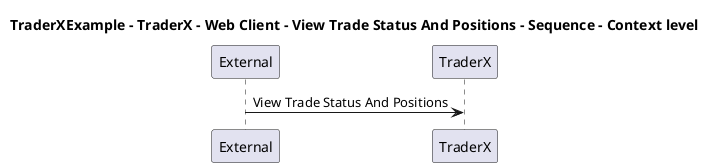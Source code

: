 @startuml

title TraderXExample - TraderX - Web Client - View Trade Status And Positions - Sequence - Context level

participant "External" as C4InterFlow.SoftwareSystems.ExternalSystem
participant "TraderX" as TraderXExample.SoftwareSystems.TraderX

C4InterFlow.SoftwareSystems.ExternalSystem -> TraderXExample.SoftwareSystems.TraderX : View Trade Status And Positions


@enduml
